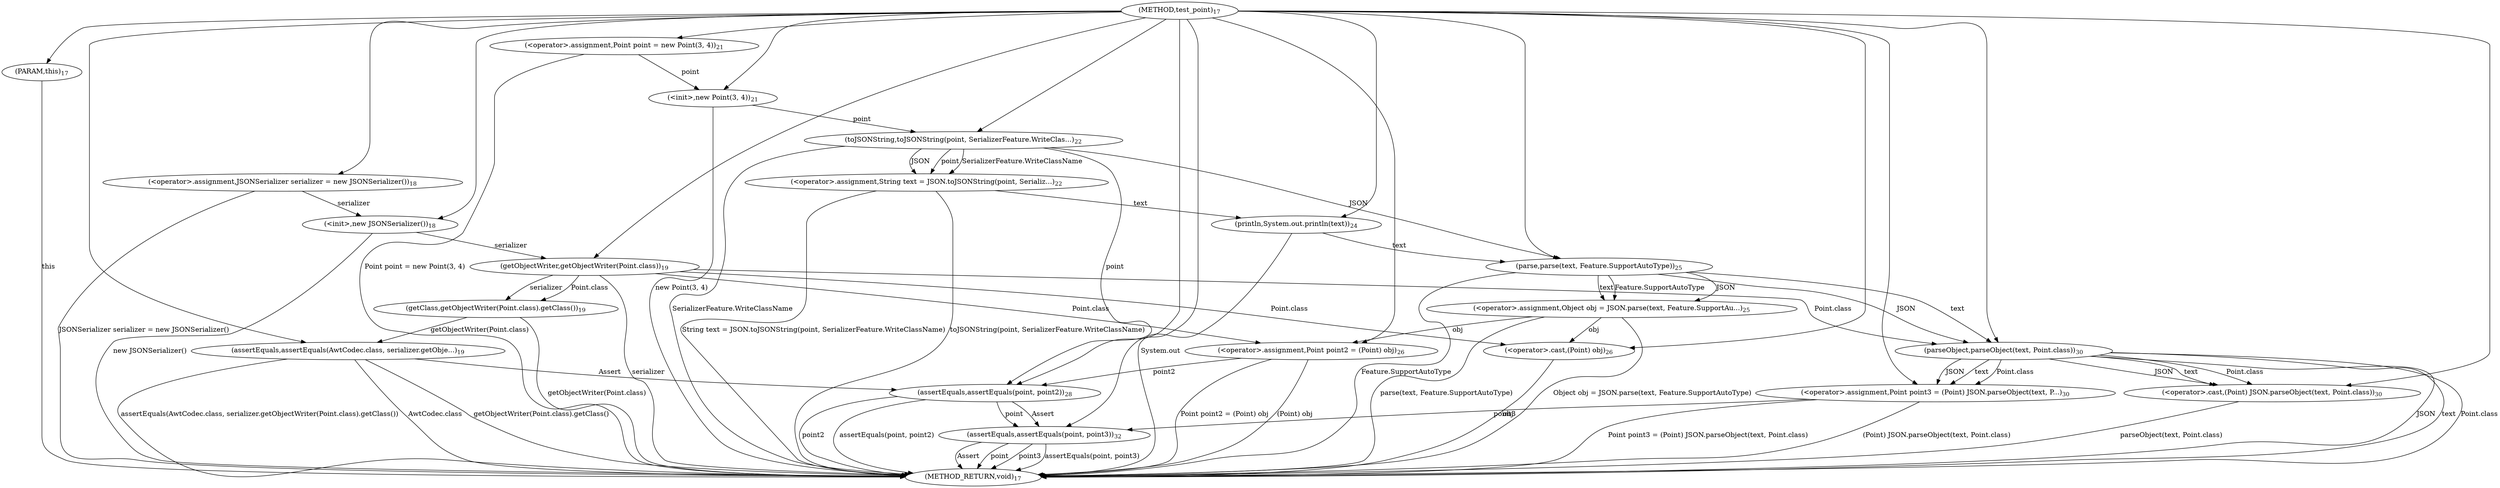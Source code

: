 digraph "test_point" {  
"25" [label = <(METHOD,test_point)<SUB>17</SUB>> ]
"103" [label = <(METHOD_RETURN,void)<SUB>17</SUB>> ]
"26" [label = <(PARAM,this)<SUB>17</SUB>> ]
"29" [label = <(&lt;operator&gt;.assignment,JSONSerializer serializer = new JSONSerializer())<SUB>18</SUB>> ]
"32" [label = <(&lt;init&gt;,new JSONSerializer())<SUB>18</SUB>> ]
"34" [label = <(assertEquals,assertEquals(AwtCodec.class, serializer.getObje...)<SUB>19</SUB>> ]
"46" [label = <(&lt;operator&gt;.assignment,Point point = new Point(3, 4))<SUB>21</SUB>> ]
"49" [label = <(&lt;init&gt;,new Point(3, 4))<SUB>21</SUB>> ]
"54" [label = <(&lt;operator&gt;.assignment,String text = JSON.toJSONString(point, Serializ...)<SUB>22</SUB>> ]
"62" [label = <(println,System.out.println(text))<SUB>24</SUB>> ]
"68" [label = <(&lt;operator&gt;.assignment,Object obj = JSON.parse(text, Feature.SupportAu...)<SUB>25</SUB>> ]
"77" [label = <(&lt;operator&gt;.assignment,Point point2 = (Point) obj)<SUB>26</SUB>> ]
"82" [label = <(assertEquals,assertEquals(point, point2))<SUB>28</SUB>> ]
"87" [label = <(&lt;operator&gt;.assignment,Point point3 = (Point) JSON.parseObject(text, P...)<SUB>30</SUB>> ]
"97" [label = <(assertEquals,assertEquals(point, point3))<SUB>32</SUB>> ]
"29" [label = <(&lt;operator&gt;.assignment,JSONSerializer serializer = new JSONSerializer())<SUB>18</SUB>> ]
"29" [label = <(&lt;operator&gt;.assignment,JSONSerializer serializer = new JSONSerializer())<SUB>18</SUB>> ]
"32" [label = <(&lt;init&gt;,new JSONSerializer())<SUB>18</SUB>> ]
"34" [label = <(assertEquals,assertEquals(AwtCodec.class, serializer.getObje...)<SUB>19</SUB>> ]
"34" [label = <(assertEquals,assertEquals(AwtCodec.class, serializer.getObje...)<SUB>19</SUB>> ]
"34" [label = <(assertEquals,assertEquals(AwtCodec.class, serializer.getObje...)<SUB>19</SUB>> ]
"46" [label = <(&lt;operator&gt;.assignment,Point point = new Point(3, 4))<SUB>21</SUB>> ]
"46" [label = <(&lt;operator&gt;.assignment,Point point = new Point(3, 4))<SUB>21</SUB>> ]
"49" [label = <(&lt;init&gt;,new Point(3, 4))<SUB>21</SUB>> ]
"49" [label = <(&lt;init&gt;,new Point(3, 4))<SUB>21</SUB>> ]
"49" [label = <(&lt;init&gt;,new Point(3, 4))<SUB>21</SUB>> ]
"54" [label = <(&lt;operator&gt;.assignment,String text = JSON.toJSONString(point, Serializ...)<SUB>22</SUB>> ]
"54" [label = <(&lt;operator&gt;.assignment,String text = JSON.toJSONString(point, Serializ...)<SUB>22</SUB>> ]
"62" [label = <(println,System.out.println(text))<SUB>24</SUB>> ]
"62" [label = <(println,System.out.println(text))<SUB>24</SUB>> ]
"68" [label = <(&lt;operator&gt;.assignment,Object obj = JSON.parse(text, Feature.SupportAu...)<SUB>25</SUB>> ]
"68" [label = <(&lt;operator&gt;.assignment,Object obj = JSON.parse(text, Feature.SupportAu...)<SUB>25</SUB>> ]
"77" [label = <(&lt;operator&gt;.assignment,Point point2 = (Point) obj)<SUB>26</SUB>> ]
"77" [label = <(&lt;operator&gt;.assignment,Point point2 = (Point) obj)<SUB>26</SUB>> ]
"82" [label = <(assertEquals,assertEquals(point, point2))<SUB>28</SUB>> ]
"82" [label = <(assertEquals,assertEquals(point, point2))<SUB>28</SUB>> ]
"82" [label = <(assertEquals,assertEquals(point, point2))<SUB>28</SUB>> ]
"87" [label = <(&lt;operator&gt;.assignment,Point point3 = (Point) JSON.parseObject(text, P...)<SUB>30</SUB>> ]
"87" [label = <(&lt;operator&gt;.assignment,Point point3 = (Point) JSON.parseObject(text, P...)<SUB>30</SUB>> ]
"97" [label = <(assertEquals,assertEquals(point, point3))<SUB>32</SUB>> ]
"97" [label = <(assertEquals,assertEquals(point, point3))<SUB>32</SUB>> ]
"97" [label = <(assertEquals,assertEquals(point, point3))<SUB>32</SUB>> ]
"39" [label = <(getClass,getObjectWriter(Point.class).getClass())<SUB>19</SUB>> ]
"56" [label = <(toJSONString,toJSONString(point, SerializerFeature.WriteClas...)<SUB>22</SUB>> ]
"56" [label = <(toJSONString,toJSONString(point, SerializerFeature.WriteClas...)<SUB>22</SUB>> ]
"56" [label = <(toJSONString,toJSONString(point, SerializerFeature.WriteClas...)<SUB>22</SUB>> ]
"70" [label = <(parse,parse(text, Feature.SupportAutoType))<SUB>25</SUB>> ]
"70" [label = <(parse,parse(text, Feature.SupportAutoType))<SUB>25</SUB>> ]
"70" [label = <(parse,parse(text, Feature.SupportAutoType))<SUB>25</SUB>> ]
"79" [label = <(&lt;operator&gt;.cast,(Point) obj)<SUB>26</SUB>> ]
"79" [label = <(&lt;operator&gt;.cast,(Point) obj)<SUB>26</SUB>> ]
"89" [label = <(&lt;operator&gt;.cast,(Point) JSON.parseObject(text, Point.class))<SUB>30</SUB>> ]
"89" [label = <(&lt;operator&gt;.cast,(Point) JSON.parseObject(text, Point.class))<SUB>30</SUB>> ]
"40" [label = <(getObjectWriter,getObjectWriter(Point.class))<SUB>19</SUB>> ]
"40" [label = <(getObjectWriter,getObjectWriter(Point.class))<SUB>19</SUB>> ]
"91" [label = <(parseObject,parseObject(text, Point.class))<SUB>30</SUB>> ]
"91" [label = <(parseObject,parseObject(text, Point.class))<SUB>30</SUB>> ]
"91" [label = <(parseObject,parseObject(text, Point.class))<SUB>30</SUB>> ]
  "26" -> "103"  [ label = "this"] 
  "29" -> "103"  [ label = "JSONSerializer serializer = new JSONSerializer()"] 
  "32" -> "103"  [ label = "new JSONSerializer()"] 
  "34" -> "103"  [ label = "AwtCodec.class"] 
  "40" -> "103"  [ label = "serializer"] 
  "39" -> "103"  [ label = "getObjectWriter(Point.class)"] 
  "34" -> "103"  [ label = "getObjectWriter(Point.class).getClass()"] 
  "34" -> "103"  [ label = "assertEquals(AwtCodec.class, serializer.getObjectWriter(Point.class).getClass())"] 
  "46" -> "103"  [ label = "Point point = new Point(3, 4)"] 
  "49" -> "103"  [ label = "new Point(3, 4)"] 
  "56" -> "103"  [ label = "SerializerFeature.WriteClassName"] 
  "54" -> "103"  [ label = "toJSONString(point, SerializerFeature.WriteClassName)"] 
  "54" -> "103"  [ label = "String text = JSON.toJSONString(point, SerializerFeature.WriteClassName)"] 
  "62" -> "103"  [ label = "System.out"] 
  "70" -> "103"  [ label = "Feature.SupportAutoType"] 
  "68" -> "103"  [ label = "parse(text, Feature.SupportAutoType)"] 
  "68" -> "103"  [ label = "Object obj = JSON.parse(text, Feature.SupportAutoType)"] 
  "79" -> "103"  [ label = "obj"] 
  "77" -> "103"  [ label = "(Point) obj"] 
  "77" -> "103"  [ label = "Point point2 = (Point) obj"] 
  "82" -> "103"  [ label = "point2"] 
  "82" -> "103"  [ label = "assertEquals(point, point2)"] 
  "91" -> "103"  [ label = "JSON"] 
  "91" -> "103"  [ label = "text"] 
  "91" -> "103"  [ label = "Point.class"] 
  "89" -> "103"  [ label = "parseObject(text, Point.class)"] 
  "87" -> "103"  [ label = "(Point) JSON.parseObject(text, Point.class)"] 
  "87" -> "103"  [ label = "Point point3 = (Point) JSON.parseObject(text, Point.class)"] 
  "97" -> "103"  [ label = "Assert"] 
  "97" -> "103"  [ label = "point"] 
  "97" -> "103"  [ label = "point3"] 
  "97" -> "103"  [ label = "assertEquals(point, point3)"] 
  "25" -> "26" 
  "25" -> "29" 
  "25" -> "46" 
  "56" -> "54"  [ label = "JSON"] 
  "56" -> "54"  [ label = "point"] 
  "56" -> "54"  [ label = "SerializerFeature.WriteClassName"] 
  "70" -> "68"  [ label = "JSON"] 
  "70" -> "68"  [ label = "text"] 
  "70" -> "68"  [ label = "Feature.SupportAutoType"] 
  "40" -> "77"  [ label = "Point.class"] 
  "25" -> "77" 
  "68" -> "77"  [ label = "obj"] 
  "91" -> "87"  [ label = "Point.class"] 
  "25" -> "87" 
  "91" -> "87"  [ label = "JSON"] 
  "91" -> "87"  [ label = "text"] 
  "29" -> "32"  [ label = "serializer"] 
  "25" -> "32" 
  "25" -> "34" 
  "39" -> "34"  [ label = "getObjectWriter(Point.class)"] 
  "46" -> "49"  [ label = "point"] 
  "25" -> "49" 
  "54" -> "62"  [ label = "text"] 
  "25" -> "62" 
  "34" -> "82"  [ label = "Assert"] 
  "25" -> "82" 
  "56" -> "82"  [ label = "point"] 
  "77" -> "82"  [ label = "point2"] 
  "82" -> "97"  [ label = "Assert"] 
  "25" -> "97" 
  "82" -> "97"  [ label = "point"] 
  "87" -> "97"  [ label = "point3"] 
  "40" -> "39"  [ label = "serializer"] 
  "40" -> "39"  [ label = "Point.class"] 
  "25" -> "56" 
  "49" -> "56"  [ label = "point"] 
  "56" -> "70"  [ label = "JSON"] 
  "25" -> "70" 
  "62" -> "70"  [ label = "text"] 
  "40" -> "79"  [ label = "Point.class"] 
  "25" -> "79" 
  "68" -> "79"  [ label = "obj"] 
  "91" -> "89"  [ label = "Point.class"] 
  "25" -> "89" 
  "91" -> "89"  [ label = "JSON"] 
  "91" -> "89"  [ label = "text"] 
  "32" -> "40"  [ label = "serializer"] 
  "25" -> "40" 
  "70" -> "91"  [ label = "JSON"] 
  "25" -> "91" 
  "70" -> "91"  [ label = "text"] 
  "40" -> "91"  [ label = "Point.class"] 
}
